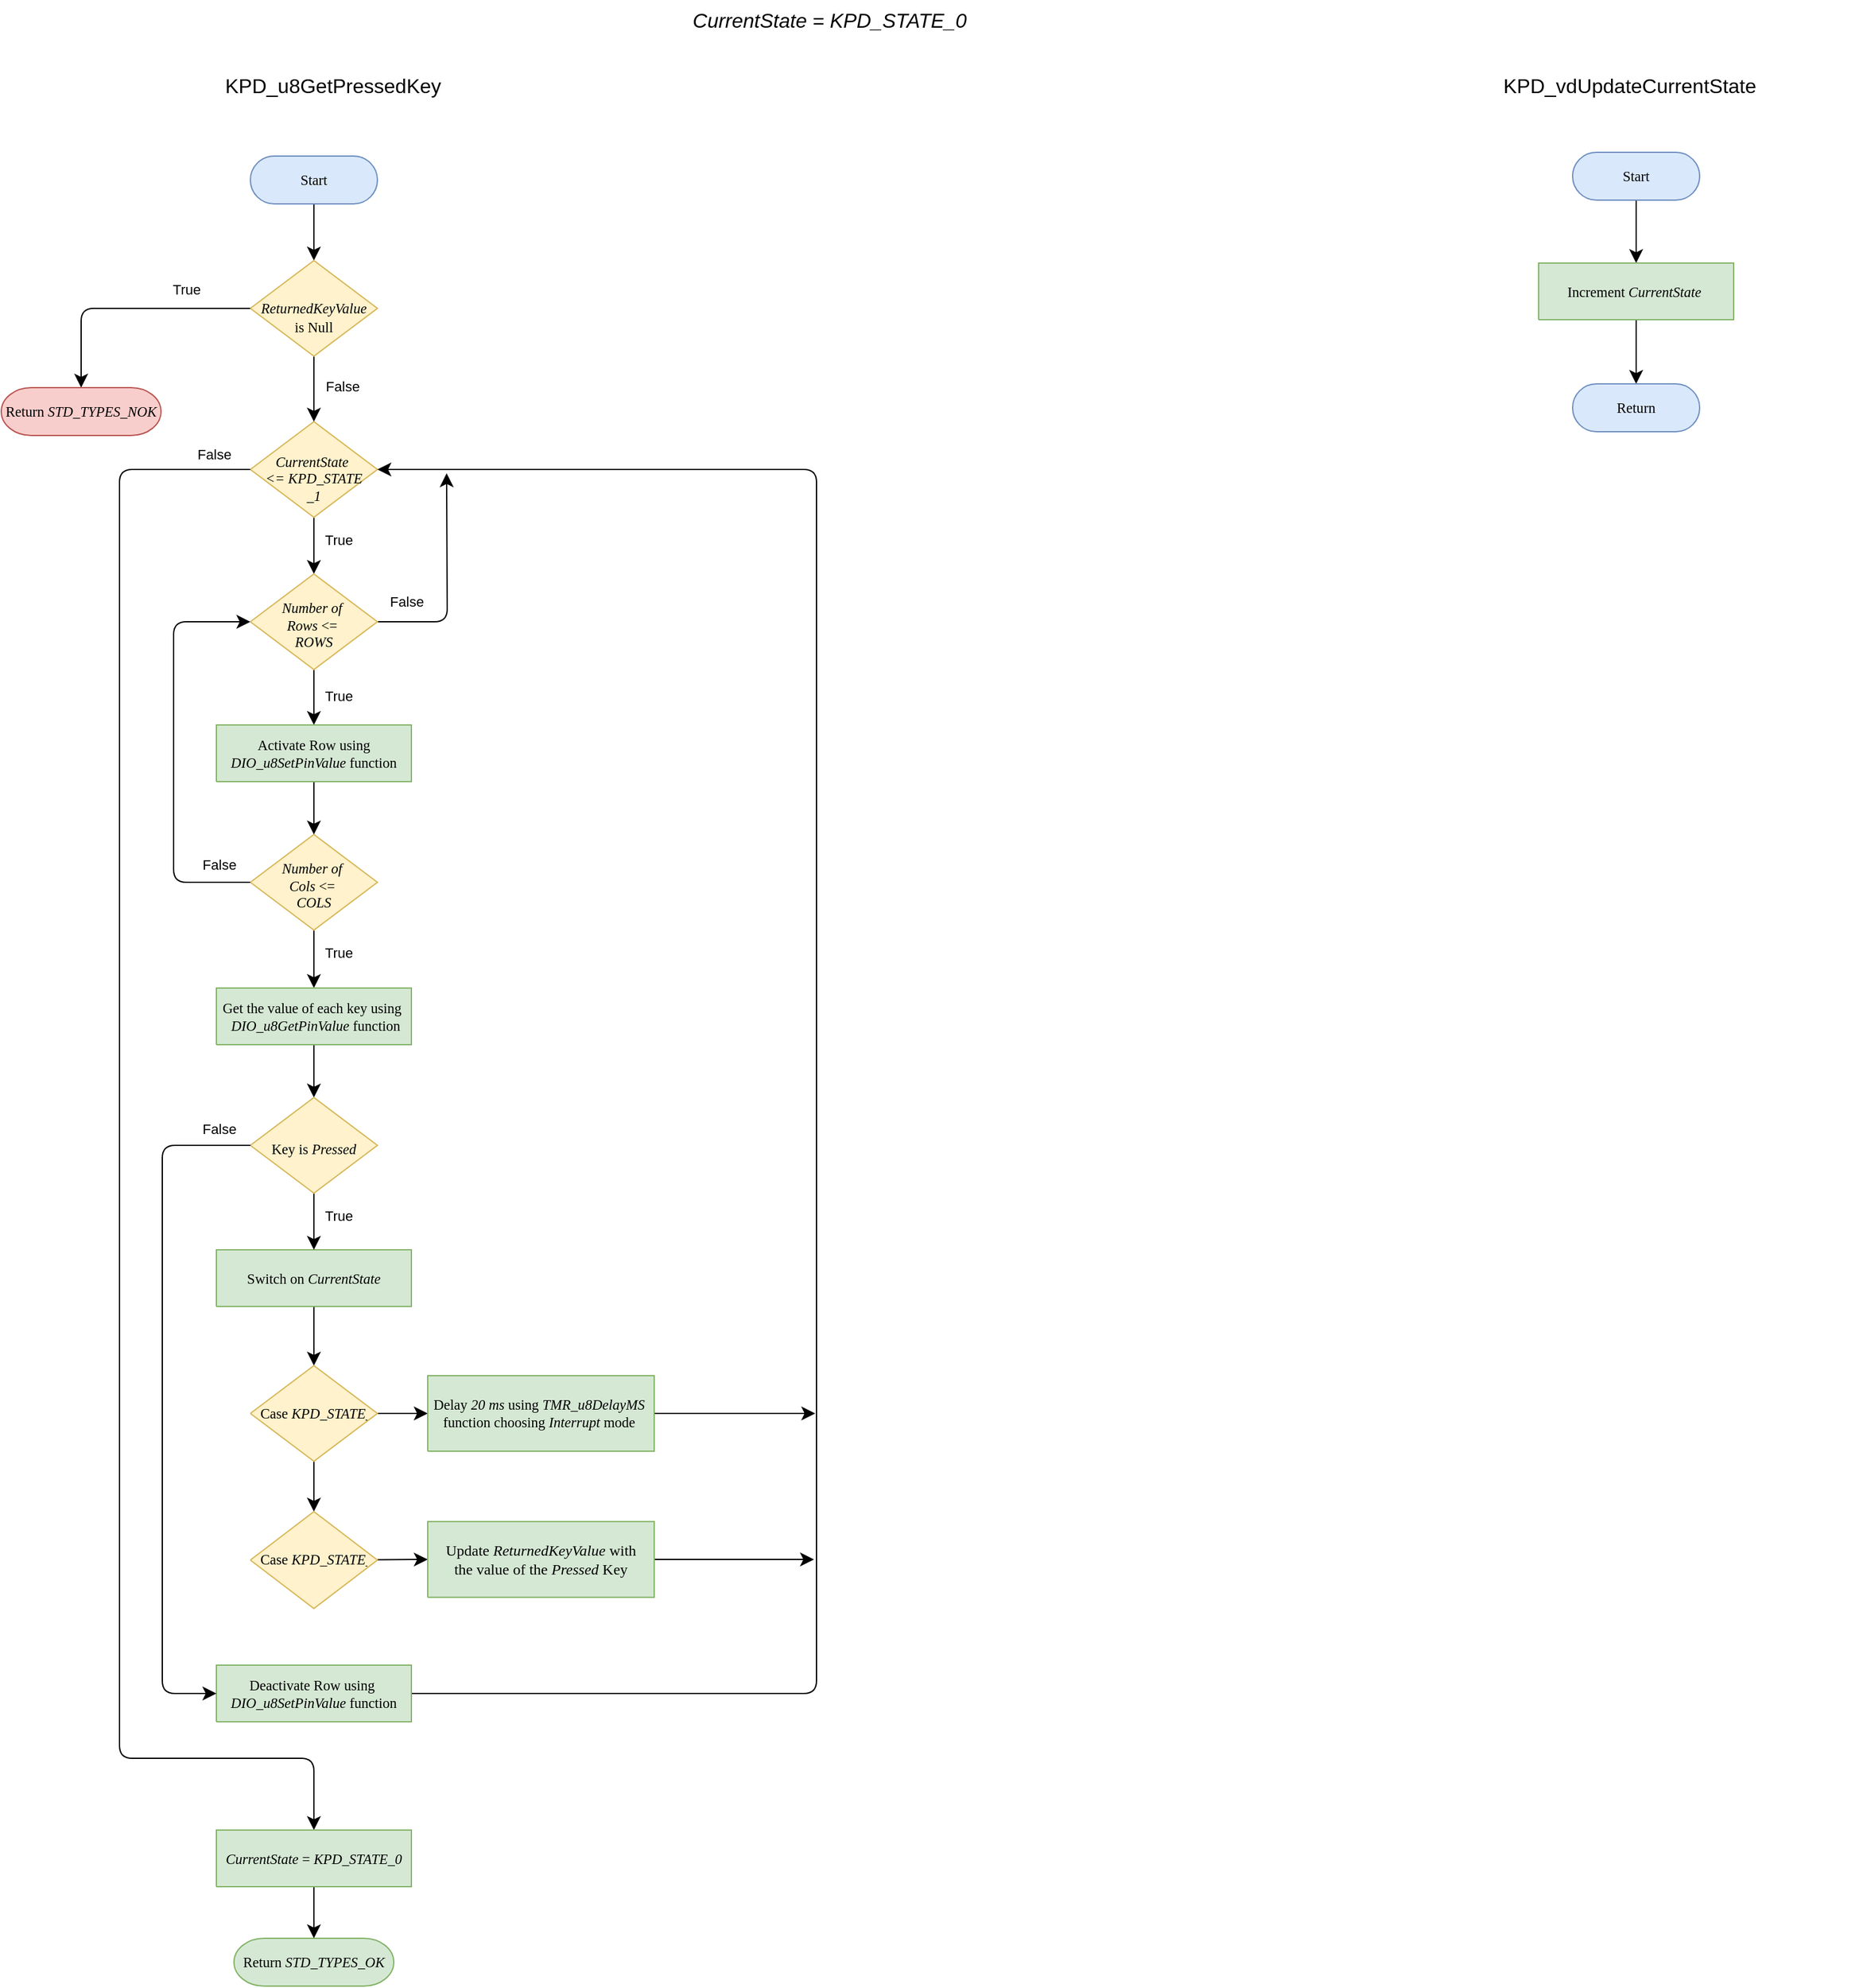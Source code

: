 <mxfile version="21.2.8" type="device">
  <diagram name="Page-1" id="y0cKWogB6r5NNpVu2QZQ">
    <mxGraphModel dx="2709" dy="2020" grid="0" gridSize="10" guides="1" tooltips="1" connect="1" arrows="1" fold="1" page="0" pageScale="1" pageWidth="850" pageHeight="1100" math="0" shadow="0">
      <root>
        <mxCell id="0" />
        <mxCell id="1" parent="0" />
        <mxCell id="PlrYenTeOhxwp2MikI-f-1" value="KPD_u8GetPressedKey" style="text;whiteSpace=wrap;html=1;fontSize=16;" parent="1" vertex="1">
          <mxGeometry x="-393" y="-674" width="145" height="41" as="geometry" />
        </mxCell>
        <mxCell id="PlrYenTeOhxwp2MikI-f-78" style="edgeStyle=none;curved=1;rounded=0;orthogonalLoop=1;jettySize=auto;html=1;entryX=0.5;entryY=0;entryDx=0;entryDy=0;entryPerimeter=0;fontSize=12;startSize=8;endSize=8;" parent="1" source="PlrYenTeOhxwp2MikI-f-3" target="PlrYenTeOhxwp2MikI-f-71" edge="1">
          <mxGeometry relative="1" as="geometry" />
        </mxCell>
        <UserObject label="&lt;div style=&quot;font-size: 1px&quot;&gt;&lt;font style=&quot;font-size: 11.29px; direction: ltr; letter-spacing: 0px; line-height: 120%; opacity: 1;&quot;&gt;Start&lt;br&gt;&lt;/font&gt;&lt;/div&gt;" Function="EN_DIO_Error_T DIO_init(uint8_t pinNumber, EN_DIO_PORT_T portNumber, EN_DIO_DIRECTION_T direction);" tags="Flowchart" id="PlrYenTeOhxwp2MikI-f-3">
          <mxCell style="verticalAlign=middle;align=center;overflow=width;vsdxID=30;fillColor=#dae8fc;shape=stencil(tVLREoIgEPwaHnEQxsl3s/9gEpSJwDko7e+DsEkze2l627vdu5uFRaxyHe8FosR5sCcxqMZ3iO0Rpcp0ApQPCLEasUpaEC3Yi2lS3fOojOhsr3HDmObyMtsVcYqS29Qh5FEfklwrM5OXeUa/yjkcAwfr7TDpiyTfXvjkMR+Vw2A998qaBac5tAKHU1hq3i4oNwjRr9ofvayt/+Rk+yX/4iWA159KpXWKxJx/z0Bopfyw+g4=);strokeColor=#6c8ebf;spacingTop=-1;spacingBottom=-1;spacingLeft=-1;spacingRight=-1;points=[[0.5,1,0],[0.5,0,0],[0,0.5,0],[1,0.5,0]];labelBackgroundColor=none;rounded=1;html=1;whiteSpace=wrap;fontFamily=Calibri;" parent="1" vertex="1">
            <mxGeometry x="-371" y="-602" width="101" height="38" as="geometry" />
          </mxCell>
        </UserObject>
        <mxCell id="PlrYenTeOhxwp2MikI-f-4" style="edgeStyle=none;curved=1;rounded=0;orthogonalLoop=1;jettySize=auto;html=1;entryX=0.5;entryY=0;entryDx=0;entryDy=0;entryPerimeter=0;fontSize=12;startSize=8;endSize=8;" parent="1" source="PlrYenTeOhxwp2MikI-f-5" target="PlrYenTeOhxwp2MikI-f-8" edge="1">
          <mxGeometry relative="1" as="geometry" />
        </mxCell>
        <UserObject label="&lt;div style=&quot;font-size: 11.29px;&quot;&gt;Switch on &lt;i&gt;CurrentState&lt;/i&gt;&lt;/div&gt;" Function="EN_DIO_Error_T DIO_toggle(uint8_t pinNumber, EN_DIO_PORT_T portNumber);  " tags="Flowchart" id="PlrYenTeOhxwp2MikI-f-5">
          <mxCell style="verticalAlign=middle;align=center;overflow=width;vsdxID=274;fillColor=#d5e8d4;shape=stencil(nZBLDoAgDERP0z3SIyjew0SURgSD+Lu9kMZoXLhwN9O+tukAlrNpJg1SzDH4QW/URgNYgZTkjA4UkwJUgGXng+6DX1zLfmoymdXo17xh5zmRJ6Q42BWCfc2oJfdAr+Yv+AP9Cb7OJ3H/2JG1HNGz/84klThPVCc=);strokeColor=#82b366;spacingTop=-1;spacingBottom=-1;spacingLeft=-1;spacingRight=-1;points=[[0,0.5,0],[1,0.5,0],[0.5,1,0],[0.5,0,0]];labelBackgroundColor=none;rounded=1;html=1;whiteSpace=wrap;fontFamily=Calibri;" parent="1" vertex="1">
            <mxGeometry x="-398" y="267" width="155" height="45" as="geometry" />
          </mxCell>
        </UserObject>
        <mxCell id="PlrYenTeOhxwp2MikI-f-6" style="edgeStyle=none;curved=1;rounded=0;orthogonalLoop=1;jettySize=auto;html=1;fontSize=12;startSize=8;endSize=8;entryX=0;entryY=0.5;entryDx=0;entryDy=0;entryPerimeter=0;" parent="1" source="PlrYenTeOhxwp2MikI-f-8" target="PlrYenTeOhxwp2MikI-f-32" edge="1">
          <mxGeometry relative="1" as="geometry">
            <mxPoint x="-230" y="397" as="targetPoint" />
          </mxGeometry>
        </mxCell>
        <mxCell id="PlrYenTeOhxwp2MikI-f-7" style="edgeStyle=none;curved=1;rounded=0;orthogonalLoop=1;jettySize=auto;html=1;entryX=0.5;entryY=0;entryDx=0;entryDy=0;entryPerimeter=0;fontSize=12;startSize=8;endSize=8;" parent="1" source="PlrYenTeOhxwp2MikI-f-8" target="PlrYenTeOhxwp2MikI-f-12" edge="1">
          <mxGeometry relative="1" as="geometry" />
        </mxCell>
        <UserObject label="" Function="EN_DIO_Error_T DIO_init(uint8_t pinNumber, EN_DIO_PORT_T portNumber, EN_DIO_DIRECTION_T direction);" tags="Flowchart" id="PlrYenTeOhxwp2MikI-f-8">
          <mxCell style="vsdxID=219;fillColor=#fff2cc;shape=stencil(UzV2Ls5ILEhVNTIoLinKz04tz0wpyVA1dlE1MsrMy0gtyiwBslSNXVWNndPyi1LTi/JL81Ig/IJEkEoQKze/DGRCBUSfAUiHkUElhGcK4bpBVOZk5iGpNEVVikeloQHZpsK0YlWLz1QgA+HFtMycHEgIIcujBwlQCBKcxq4A);strokeColor=#d6b656;spacingTop=-1;spacingBottom=-1;spacingLeft=-1;spacingRight=-1;points=[[0,0.5,0],[1,0.5,0],[0.5,0,0],[0.5,1,0]];labelBackgroundColor=none;rounded=1;html=1;whiteSpace=wrap;fontFamily=Calibri;" parent="1" vertex="1">
            <mxGeometry x="-371" y="359" width="101" height="76" as="geometry" />
          </mxCell>
        </UserObject>
        <mxCell id="PlrYenTeOhxwp2MikI-f-9" value="&lt;div style=&quot;font-size: 11.29px;&quot;&gt;Case&lt;i&gt;&amp;nbsp;KPD_STATE_0&lt;/i&gt;&lt;/div&gt;" style="text;vsdxID=219;fillColor=none;gradientColor=none;strokeColor=none;spacingTop=-1;spacingBottom=-1;spacingLeft=-1;spacingRight=-1;points=[[0,0.5,0],[1,0.5,0],[0.5,0,0],[0.5,1,0]];labelBackgroundColor=none;rounded=1;html=1;whiteSpace=wrap;verticalAlign=middle;align=center;overflow=width;;html=1;fontColor=#000000;fontFamily=Calibri;" parent="PlrYenTeOhxwp2MikI-f-8" vertex="1">
          <mxGeometry x="8.16" y="9.42" width="84.67" height="58.15" as="geometry" />
        </mxCell>
        <mxCell id="PlrYenTeOhxwp2MikI-f-10" style="edgeStyle=none;curved=1;rounded=0;orthogonalLoop=1;jettySize=auto;html=1;fontSize=12;startSize=8;endSize=8;" parent="1" source="PlrYenTeOhxwp2MikI-f-12" edge="1">
          <mxGeometry relative="1" as="geometry">
            <mxPoint x="-230" y="513.0" as="targetPoint" />
          </mxGeometry>
        </mxCell>
        <UserObject label="" Function="EN_DIO_Error_T DIO_init(uint8_t pinNumber, EN_DIO_PORT_T portNumber, EN_DIO_DIRECTION_T direction);" tags="Flowchart" id="PlrYenTeOhxwp2MikI-f-12">
          <mxCell style="vsdxID=219;fillColor=#fff2cc;shape=stencil(UzV2Ls5ILEhVNTIoLinKz04tz0wpyVA1dlE1MsrMy0gtyiwBslSNXVWNndPyi1LTi/JL81Ig/IJEkEoQKze/DGRCBUSfAUiHkUElhGcK4bpBVOZk5iGpNEVVikeloQHZpsK0YlWLz1QgA+HFtMycHEgIIcujBwlQCBKcxq4A);strokeColor=#d6b656;spacingTop=-1;spacingBottom=-1;spacingLeft=-1;spacingRight=-1;points=[[0,0.5,0],[1,0.5,0],[0.5,0,0],[0.5,1,0]];labelBackgroundColor=none;rounded=1;html=1;whiteSpace=wrap;fontFamily=Calibri;" parent="1" vertex="1">
            <mxGeometry x="-371" y="475" width="101" height="77" as="geometry" />
          </mxCell>
        </UserObject>
        <mxCell id="PlrYenTeOhxwp2MikI-f-13" value="&lt;div style=&quot;font-size: 11.29px;&quot;&gt;Case&lt;i&gt;&amp;nbsp;KPD_STATE_1&lt;/i&gt;&lt;/div&gt;" style="text;vsdxID=219;fillColor=none;gradientColor=none;strokeColor=none;spacingTop=-1;spacingBottom=-1;spacingLeft=-1;spacingRight=-1;points=[[0,0.5,0],[1,0.5,0],[0.5,0,0],[0.5,1,0]];labelBackgroundColor=none;rounded=1;html=1;whiteSpace=wrap;verticalAlign=middle;align=center;overflow=width;;html=1;fontColor=#000000;fontFamily=Calibri;" parent="PlrYenTeOhxwp2MikI-f-12" vertex="1">
          <mxGeometry x="8.16" y="9.42" width="84.67" height="58.15" as="geometry" />
        </mxCell>
        <mxCell id="iBvcYfaMrLvPAh4WDnF--30" style="edgeStyle=none;curved=1;rounded=0;orthogonalLoop=1;jettySize=auto;html=1;fontSize=12;startSize=8;endSize=8;" edge="1" parent="1" source="PlrYenTeOhxwp2MikI-f-32">
          <mxGeometry relative="1" as="geometry">
            <mxPoint x="78.0" y="397.0" as="targetPoint" />
          </mxGeometry>
        </mxCell>
        <UserObject label="&lt;div style=&quot;font-size: 11.29px;&quot;&gt;Delay &lt;i&gt;20&amp;nbsp;ms&lt;/i&gt; using&amp;nbsp;&lt;i style=&quot;background-color: initial;&quot;&gt;TMR_u8DelayMS&lt;/i&gt;&lt;span style=&quot;background-color: initial;&quot;&gt;&amp;nbsp;&lt;/span&gt;&lt;/div&gt;&lt;div style=&quot;font-size: 11.29px;&quot;&gt;function choosing&amp;nbsp;&lt;i style=&quot;background-color: initial;&quot;&gt;Interrupt&lt;/i&gt;&lt;span style=&quot;background-color: initial;&quot;&gt; mode&amp;nbsp;&lt;/span&gt;&lt;/div&gt;" Function="EN_DIO_Error_T DIO_toggle(uint8_t pinNumber, EN_DIO_PORT_T portNumber);  " tags="Flowchart" id="PlrYenTeOhxwp2MikI-f-32">
          <mxCell style="verticalAlign=middle;align=center;overflow=width;vsdxID=274;fillColor=#d5e8d4;shape=stencil(nZBLDoAgDERP0z3SIyjew0SURgSD+Lu9kMZoXLhwN9O+tukAlrNpJg1SzDH4QW/URgNYgZTkjA4UkwJUgGXng+6DX1zLfmoymdXo17xh5zmRJ6Q42BWCfc2oJfdAr+Yv+AP9Cb7OJ3H/2JG1HNGz/84klThPVCc=);strokeColor=#82b366;spacingTop=-1;spacingBottom=-1;spacingLeft=-1;spacingRight=-1;points=[[0,0.5,0],[1,0.5,0],[0.5,1,0],[0.5,0,0]];labelBackgroundColor=none;rounded=1;html=1;whiteSpace=wrap;fontFamily=Calibri;" parent="1" vertex="1">
            <mxGeometry x="-230" y="367" width="180" height="60" as="geometry" />
          </mxCell>
        </UserObject>
        <mxCell id="PlrYenTeOhxwp2MikI-f-54" style="edgeStyle=orthogonalEdgeStyle;orthogonalLoop=1;jettySize=auto;html=1;fontSize=12;startSize=8;endSize=8;exitX=1;exitY=0.5;exitDx=0;exitDy=0;exitPerimeter=0;strokeColor=none;rounded=1;" parent="1" source="PlrYenTeOhxwp2MikI-f-56" edge="1">
          <mxGeometry relative="1" as="geometry">
            <mxPoint x="-213" y="-352" as="targetPoint" />
          </mxGeometry>
        </mxCell>
        <mxCell id="PlrYenTeOhxwp2MikI-f-55" style="edgeStyle=orthogonalEdgeStyle;rounded=1;orthogonalLoop=1;jettySize=auto;html=1;fontSize=12;startSize=8;endSize=8;exitX=1;exitY=0.5;exitDx=0;exitDy=0;exitPerimeter=0;" parent="1" source="PlrYenTeOhxwp2MikI-f-56" edge="1">
          <mxGeometry relative="1" as="geometry">
            <mxPoint x="-215" y="-350" as="targetPoint" />
          </mxGeometry>
        </mxCell>
        <mxCell id="PlrYenTeOhxwp2MikI-f-60" value="&lt;font style=&quot;font-size: 11px;&quot;&gt;False&lt;/font&gt;" style="text;html=1;align=center;verticalAlign=middle;resizable=0;points=[];autosize=1;strokeColor=none;fillColor=none;fontSize=16;" parent="1" vertex="1">
          <mxGeometry x="-270" y="-266" width="45" height="31" as="geometry" />
        </mxCell>
        <mxCell id="PlrYenTeOhxwp2MikI-f-62" style="edgeStyle=none;curved=1;rounded=0;orthogonalLoop=1;jettySize=auto;html=1;fontSize=12;startSize=8;endSize=8;entryX=0.5;entryY=0;entryDx=0;entryDy=0;entryPerimeter=0;" parent="1" source="PlrYenTeOhxwp2MikI-f-63" target="PlrYenTeOhxwp2MikI-f-56" edge="1">
          <mxGeometry relative="1" as="geometry">
            <mxPoint x="-320.5" y="-273" as="targetPoint" />
          </mxGeometry>
        </mxCell>
        <mxCell id="iBvcYfaMrLvPAh4WDnF--32" style="edgeStyle=orthogonalEdgeStyle;rounded=1;orthogonalLoop=1;jettySize=auto;html=1;fontSize=12;startSize=8;endSize=8;exitX=0;exitY=0.5;exitDx=0;exitDy=0;exitPerimeter=0;entryX=0.5;entryY=0;entryDx=0;entryDy=0;entryPerimeter=0;" edge="1" parent="1" source="PlrYenTeOhxwp2MikI-f-63" target="iBvcYfaMrLvPAh4WDnF--37">
          <mxGeometry relative="1" as="geometry">
            <mxPoint x="-321" y="704" as="targetPoint" />
            <Array as="points">
              <mxPoint x="-475" y="-353" />
              <mxPoint x="-475" y="671" />
              <mxPoint x="-320" y="671" />
            </Array>
          </mxGeometry>
        </mxCell>
        <UserObject label="" Function="EN_DIO_Error_T DIO_init(uint8_t pinNumber, EN_DIO_PORT_T portNumber, EN_DIO_DIRECTION_T direction);" tags="Flowchart" id="PlrYenTeOhxwp2MikI-f-63">
          <mxCell style="vsdxID=219;fillColor=#fff2cc;shape=stencil(UzV2Ls5ILEhVNTIoLinKz04tz0wpyVA1dlE1MsrMy0gtyiwBslSNXVWNndPyi1LTi/JL81Ig/IJEkEoQKze/DGRCBUSfAUiHkUElhGcK4bpBVOZk5iGpNEVVikeloQHZpsK0YlWLz1QgA+HFtMycHEgIIcujBwlQCBKcxq4A);strokeColor=#d6b656;spacingTop=-1;spacingBottom=-1;spacingLeft=-1;spacingRight=-1;points=[[0,0.5,0],[1,0.5,0],[0.5,0,0],[0.5,1,0]];labelBackgroundColor=none;rounded=1;html=1;whiteSpace=wrap;fontFamily=Calibri;" parent="1" vertex="1">
            <mxGeometry x="-371" y="-391" width="101" height="76" as="geometry" />
          </mxCell>
        </UserObject>
        <mxCell id="PlrYenTeOhxwp2MikI-f-64" value="&lt;i style=&quot;border-color: var(--border-color); font-size: 11.29px;&quot;&gt;CurrentState&lt;i style=&quot;background-color: initial; border-color: var(--border-color);&quot;&gt;&amp;nbsp;&lt;/i&gt;&lt;br&gt;&lt;/i&gt;&lt;div style=&quot;font-size: 11.29px;&quot;&gt;&lt;i style=&quot;border-color: var(--border-color);&quot;&gt;&amp;lt;= KPD_STATE&lt;/i&gt;&lt;/div&gt;&lt;div style=&quot;font-size: 11.29px;&quot;&gt;&lt;i style=&quot;border-color: var(--border-color);&quot;&gt;_1&lt;/i&gt;&lt;br&gt;&lt;/div&gt;" style="text;vsdxID=219;fillColor=none;gradientColor=none;strokeColor=none;spacingTop=-1;spacingBottom=-1;spacingLeft=-1;spacingRight=-1;points=[[0,0.5,0],[1,0.5,0],[0.5,0,0],[0.5,1,0]];labelBackgroundColor=none;rounded=1;html=1;whiteSpace=wrap;verticalAlign=middle;align=center;overflow=width;;html=1;fontColor=#000000;fontFamily=Calibri;" parent="PlrYenTeOhxwp2MikI-f-63" vertex="1">
          <mxGeometry x="8.16" y="16" width="84.67" height="57.15" as="geometry" />
        </mxCell>
        <mxCell id="PlrYenTeOhxwp2MikI-f-65" value="&lt;font style=&quot;font-size: 11px;&quot;&gt;True&lt;/font&gt;" style="text;html=1;align=center;verticalAlign=middle;resizable=0;points=[];autosize=1;strokeColor=none;fillColor=none;fontSize=16;" parent="1" vertex="1">
          <mxGeometry x="-321" y="-315" width="40" height="31" as="geometry" />
        </mxCell>
        <mxCell id="PlrYenTeOhxwp2MikI-f-66" value="&lt;font style=&quot;font-size: 11px;&quot;&gt;False&lt;/font&gt;" style="text;html=1;align=center;verticalAlign=middle;resizable=0;points=[];autosize=1;strokeColor=none;fillColor=none;fontSize=16;" parent="1" vertex="1">
          <mxGeometry x="-423" y="-383" width="45" height="31" as="geometry" />
        </mxCell>
        <mxCell id="PlrYenTeOhxwp2MikI-f-70" value="&lt;i&gt;CurrentState = KPD_STATE_0&lt;/i&gt;&lt;i&gt;&lt;br&gt;&lt;/i&gt;" style="text;html=1;align=center;verticalAlign=middle;resizable=0;points=[];autosize=1;strokeColor=none;fillColor=none;fontSize=16;" parent="1" vertex="1">
          <mxGeometry x="-29" y="-726" width="236" height="31" as="geometry" />
        </mxCell>
        <mxCell id="PlrYenTeOhxwp2MikI-f-76" style="edgeStyle=orthogonalEdgeStyle;rounded=1;orthogonalLoop=1;jettySize=auto;html=1;fontSize=12;startSize=8;endSize=8;exitX=0;exitY=0.5;exitDx=0;exitDy=0;exitPerimeter=0;entryX=0.5;entryY=0;entryDx=0;entryDy=0;entryPerimeter=0;" parent="1" source="PlrYenTeOhxwp2MikI-f-71" target="PlrYenTeOhxwp2MikI-f-74" edge="1">
          <mxGeometry relative="1" as="geometry">
            <mxPoint x="-503" y="-374" as="targetPoint" />
          </mxGeometry>
        </mxCell>
        <mxCell id="PlrYenTeOhxwp2MikI-f-82" style="edgeStyle=none;curved=1;rounded=0;orthogonalLoop=1;jettySize=auto;html=1;entryX=0.5;entryY=0;entryDx=0;entryDy=0;entryPerimeter=0;fontSize=12;startSize=8;endSize=8;" parent="1" source="PlrYenTeOhxwp2MikI-f-71" target="PlrYenTeOhxwp2MikI-f-63" edge="1">
          <mxGeometry relative="1" as="geometry" />
        </mxCell>
        <UserObject label="" Function="EN_DIO_Error_T DIO_init(uint8_t pinNumber, EN_DIO_PORT_T portNumber, EN_DIO_DIRECTION_T direction);" tags="Flowchart" id="PlrYenTeOhxwp2MikI-f-71">
          <mxCell style="vsdxID=219;fillColor=#fff2cc;shape=stencil(UzV2Ls5ILEhVNTIoLinKz04tz0wpyVA1dlE1MsrMy0gtyiwBslSNXVWNndPyi1LTi/JL81Ig/IJEkEoQKze/DGRCBUSfAUiHkUElhGcK4bpBVOZk5iGpNEVVikeloQHZpsK0YlWLz1QgA+HFtMycHEgIIcujBwlQCBKcxq4A);strokeColor=#d6b656;spacingTop=-1;spacingBottom=-1;spacingLeft=-1;spacingRight=-1;points=[[0,0.5,0],[1,0.5,0],[0.5,0,0],[0.5,1,0]];labelBackgroundColor=none;rounded=1;html=1;whiteSpace=wrap;fontFamily=Calibri;" parent="1" vertex="1">
            <mxGeometry x="-371" y="-519" width="101" height="76" as="geometry" />
          </mxCell>
        </UserObject>
        <mxCell id="PlrYenTeOhxwp2MikI-f-72" value="&lt;span style=&quot;font-size: 11.29px;&quot;&gt;&lt;i&gt;ReturnedKeyValue&lt;/i&gt;&lt;br&gt;is Null&lt;br&gt;&lt;/span&gt;" style="text;vsdxID=219;fillColor=none;gradientColor=none;strokeColor=none;spacingTop=-1;spacingBottom=-1;spacingLeft=-1;spacingRight=-1;points=[[0,0.5,0],[1,0.5,0],[0.5,0,0],[0.5,1,0]];labelBackgroundColor=none;rounded=1;html=1;whiteSpace=wrap;verticalAlign=middle;align=center;overflow=width;;html=1;fontColor=#000000;fontFamily=Calibri;" parent="PlrYenTeOhxwp2MikI-f-71" vertex="1">
          <mxGeometry x="8.16" y="16" width="84.67" height="57.15" as="geometry" />
        </mxCell>
        <UserObject label="&lt;div style=&quot;font-size: 1px&quot;&gt;&lt;font style=&quot;font-size: 11.29px; direction: ltr; letter-spacing: 0px; line-height: 120%; opacity: 1;&quot;&gt;Return &lt;i&gt;STD_TYPES_NOK&lt;/i&gt;&lt;br&gt;&lt;/font&gt;&lt;/div&gt;" Function="EN_DIO_Error_T DIO_init(uint8_t pinNumber, EN_DIO_PORT_T portNumber, EN_DIO_DIRECTION_T direction);" tags="Flowchart" id="PlrYenTeOhxwp2MikI-f-74">
          <mxCell style="verticalAlign=middle;align=center;overflow=width;vsdxID=55;fillColor=#f8cecc;shape=stencil(tVLREoIgEPwaHnEQxsl3s/9gEpSJwDko7e+DsEkze2l627vdu5uFRaxyHe8FosR5sCcxqMZ3iO0Rpcp0ApQPCLEasUpaEC3Yi2lS3fOojOhsr3HDmObyMtsVcYqS29Qh5FEfklwrM5OXeUa/yjkcAwfr7TDpiyTfXvjkMR+Vw2A998qaBac5tAKHU1hq3i4oNwjRr9ofvayt/+Rk+yX/4iWA159KpXWKxJx/z0Bopfyw+g4=);strokeColor=#b85450;spacingTop=-1;spacingBottom=-1;spacingLeft=-1;spacingRight=-1;points=[[0.5,1,0],[0.5,0,0],[0,0.5,0],[1,0.5,0]];labelBackgroundColor=none;rounded=1;html=1;whiteSpace=wrap;fontFamily=Calibri;" parent="1" vertex="1">
            <mxGeometry x="-569" y="-418" width="127" height="38" as="geometry" />
          </mxCell>
        </UserObject>
        <UserObject label="&lt;div style=&quot;font-size: 1px&quot;&gt;&lt;font style=&quot;font-size: 11.29px; direction: ltr; letter-spacing: 0px; line-height: 120%; opacity: 1;&quot;&gt;Return &lt;i&gt;STD_TYPES_OK&lt;/i&gt;&lt;br&gt;&lt;/font&gt;&lt;/div&gt;" Function="EN_DIO_Error_T DIO_init(uint8_t pinNumber, EN_DIO_PORT_T portNumber, EN_DIO_DIRECTION_T direction);" tags="Flowchart" id="PlrYenTeOhxwp2MikI-f-75">
          <mxCell style="verticalAlign=middle;align=center;overflow=width;vsdxID=55;fillColor=#d5e8d4;shape=stencil(tVLREoIgEPwaHnEQxsl3s/9gEpSJwDko7e+DsEkze2l627vdu5uFRaxyHe8FosR5sCcxqMZ3iO0Rpcp0ApQPCLEasUpaEC3Yi2lS3fOojOhsr3HDmObyMtsVcYqS29Qh5FEfklwrM5OXeUa/yjkcAwfr7TDpiyTfXvjkMR+Vw2A998qaBac5tAKHU1hq3i4oNwjRr9ofvayt/+Rk+yX/4iWA159KpXWKxJx/z0Bopfyw+g4=);strokeColor=#82b366;spacingTop=-1;spacingBottom=-1;spacingLeft=-1;spacingRight=-1;points=[[0.5,1,0],[0.5,0,0],[0,0.5,0],[1,0.5,0]];labelBackgroundColor=none;rounded=1;html=1;whiteSpace=wrap;fontFamily=Calibri;" parent="1" vertex="1">
            <mxGeometry x="-384" y="814" width="127" height="38" as="geometry" />
          </mxCell>
        </UserObject>
        <mxCell id="PlrYenTeOhxwp2MikI-f-77" value="&lt;font style=&quot;font-size: 11px;&quot;&gt;True&lt;/font&gt;" style="text;html=1;align=center;verticalAlign=middle;resizable=0;points=[];autosize=1;strokeColor=none;fillColor=none;fontSize=16;" parent="1" vertex="1">
          <mxGeometry x="-442" y="-514" width="40" height="31" as="geometry" />
        </mxCell>
        <mxCell id="PlrYenTeOhxwp2MikI-f-83" value="&lt;font style=&quot;font-size: 11px;&quot;&gt;False&lt;/font&gt;" style="text;html=1;align=center;verticalAlign=middle;resizable=0;points=[];autosize=1;strokeColor=none;fillColor=none;fontSize=16;" parent="1" vertex="1">
          <mxGeometry x="-321" y="-437" width="45" height="31" as="geometry" />
        </mxCell>
        <mxCell id="iBvcYfaMrLvPAh4WDnF--12" style="edgeStyle=none;curved=1;rounded=0;orthogonalLoop=1;jettySize=auto;html=1;entryX=0.5;entryY=0;entryDx=0;entryDy=0;entryPerimeter=0;fontSize=12;startSize=8;endSize=8;" edge="1" parent="1" source="PlrYenTeOhxwp2MikI-f-56" target="iBvcYfaMrLvPAh4WDnF--3">
          <mxGeometry relative="1" as="geometry" />
        </mxCell>
        <UserObject label="" Function="EN_DIO_Error_T DIO_init(uint8_t pinNumber, EN_DIO_PORT_T portNumber, EN_DIO_DIRECTION_T direction);" tags="Flowchart" id="PlrYenTeOhxwp2MikI-f-56">
          <mxCell style="vsdxID=219;fillColor=#fff2cc;shape=stencil(UzV2Ls5ILEhVNTIoLinKz04tz0wpyVA1dlE1MsrMy0gtyiwBslSNXVWNndPyi1LTi/JL81Ig/IJEkEoQKze/DGRCBUSfAUiHkUElhGcK4bpBVOZk5iGpNEVVikeloQHZpsK0YlWLz1QgA+HFtMycHEgIIcujBwlQCBKcxq4A);strokeColor=#d6b656;spacingTop=-1;spacingBottom=-1;spacingLeft=-1;spacingRight=-1;points=[[0,0.5,0],[1,0.5,0],[0.5,0,0],[0.5,1,0]];labelBackgroundColor=none;rounded=1;html=1;whiteSpace=wrap;fontFamily=Calibri;" parent="1" vertex="1">
            <mxGeometry x="-371" y="-270" width="101" height="76" as="geometry" />
          </mxCell>
        </UserObject>
        <mxCell id="PlrYenTeOhxwp2MikI-f-57" value="&lt;div style=&quot;font-size: 11.29px;&quot;&gt;&lt;i&gt;Number of&amp;nbsp;&lt;/i&gt;&lt;/div&gt;&lt;div style=&quot;font-size: 11.29px;&quot;&gt;&lt;i&gt;Rows&lt;/i&gt;&amp;nbsp;&amp;lt;=&amp;nbsp;&lt;/div&gt;&lt;div style=&quot;font-size: 11.29px;&quot;&gt;&lt;i&gt;ROWS&lt;/i&gt;&lt;/div&gt;" style="text;vsdxID=219;fillColor=none;gradientColor=none;strokeColor=none;spacingTop=-1;spacingBottom=-1;spacingLeft=-1;spacingRight=-1;points=[[0,0.5,0],[1,0.5,0],[0.5,0,0],[0.5,1,0]];labelBackgroundColor=none;rounded=1;html=1;whiteSpace=wrap;verticalAlign=middle;align=center;overflow=width;;html=1;fontColor=#000000;fontFamily=Calibri;" parent="PlrYenTeOhxwp2MikI-f-56" vertex="1">
          <mxGeometry x="8.16" y="12.0" width="84.67" height="57.15" as="geometry" />
        </mxCell>
        <mxCell id="iBvcYfaMrLvPAh4WDnF--4" style="edgeStyle=orthogonalEdgeStyle;rounded=1;orthogonalLoop=1;jettySize=auto;html=1;entryX=0;entryY=0.5;entryDx=0;entryDy=0;entryPerimeter=0;fontSize=12;startSize=8;endSize=8;exitX=0;exitY=0.5;exitDx=0;exitDy=0;exitPerimeter=0;" edge="1" parent="1" source="iBvcYfaMrLvPAh4WDnF--1" target="PlrYenTeOhxwp2MikI-f-56">
          <mxGeometry relative="1" as="geometry">
            <Array as="points">
              <mxPoint x="-432" y="-25" />
              <mxPoint x="-432" y="-232" />
            </Array>
          </mxGeometry>
        </mxCell>
        <mxCell id="iBvcYfaMrLvPAh4WDnF--10" style="edgeStyle=none;curved=1;rounded=0;orthogonalLoop=1;jettySize=auto;html=1;entryX=0.5;entryY=0;entryDx=0;entryDy=0;entryPerimeter=0;fontSize=12;startSize=8;endSize=8;" edge="1" parent="1" source="iBvcYfaMrLvPAh4WDnF--1" target="iBvcYfaMrLvPAh4WDnF--5">
          <mxGeometry relative="1" as="geometry" />
        </mxCell>
        <UserObject label="" Function="EN_DIO_Error_T DIO_init(uint8_t pinNumber, EN_DIO_PORT_T portNumber, EN_DIO_DIRECTION_T direction);" tags="Flowchart" id="iBvcYfaMrLvPAh4WDnF--1">
          <mxCell style="vsdxID=219;fillColor=#fff2cc;shape=stencil(UzV2Ls5ILEhVNTIoLinKz04tz0wpyVA1dlE1MsrMy0gtyiwBslSNXVWNndPyi1LTi/JL81Ig/IJEkEoQKze/DGRCBUSfAUiHkUElhGcK4bpBVOZk5iGpNEVVikeloQHZpsK0YlWLz1QgA+HFtMycHEgIIcujBwlQCBKcxq4A);strokeColor=#d6b656;spacingTop=-1;spacingBottom=-1;spacingLeft=-1;spacingRight=-1;points=[[0,0.5,0],[1,0.5,0],[0.5,0,0],[0.5,1,0]];labelBackgroundColor=none;rounded=1;html=1;whiteSpace=wrap;fontFamily=Calibri;" vertex="1" parent="1">
            <mxGeometry x="-371" y="-63" width="101" height="76" as="geometry" />
          </mxCell>
        </UserObject>
        <mxCell id="iBvcYfaMrLvPAh4WDnF--2" value="&lt;div style=&quot;font-size: 11.29px;&quot;&gt;&lt;i&gt;Number of&amp;nbsp;&lt;/i&gt;&lt;/div&gt;&lt;div style=&quot;font-size: 11.29px;&quot;&gt;&lt;i&gt;Cols&lt;/i&gt; &amp;lt;=&amp;nbsp;&lt;/div&gt;&lt;div style=&quot;font-size: 11.29px;&quot;&gt;&lt;i&gt;COLS&lt;/i&gt;&lt;/div&gt;" style="text;vsdxID=219;fillColor=none;gradientColor=none;strokeColor=none;spacingTop=-1;spacingBottom=-1;spacingLeft=-1;spacingRight=-1;points=[[0,0.5,0],[1,0.5,0],[0.5,0,0],[0.5,1,0]];labelBackgroundColor=none;rounded=1;html=1;whiteSpace=wrap;verticalAlign=middle;align=center;overflow=width;;html=1;fontColor=#000000;fontFamily=Calibri;" vertex="1" parent="iBvcYfaMrLvPAh4WDnF--1">
          <mxGeometry x="8.16" y="12.0" width="84.67" height="57.15" as="geometry" />
        </mxCell>
        <mxCell id="iBvcYfaMrLvPAh4WDnF--11" style="edgeStyle=none;curved=1;rounded=0;orthogonalLoop=1;jettySize=auto;html=1;entryX=0.5;entryY=0;entryDx=0;entryDy=0;entryPerimeter=0;fontSize=12;startSize=8;endSize=8;" edge="1" parent="1" source="iBvcYfaMrLvPAh4WDnF--3" target="iBvcYfaMrLvPAh4WDnF--1">
          <mxGeometry relative="1" as="geometry" />
        </mxCell>
        <UserObject label="&lt;div style=&quot;font-size: 11.29px;&quot;&gt;Activate Row using &lt;i&gt;DIO_u8SetPinValue&lt;/i&gt;&amp;nbsp;function&lt;/div&gt;" Function="EN_DIO_Error_T DIO_toggle(uint8_t pinNumber, EN_DIO_PORT_T portNumber);  " tags="Flowchart" id="iBvcYfaMrLvPAh4WDnF--3">
          <mxCell style="verticalAlign=middle;align=center;overflow=width;vsdxID=274;fillColor=#d5e8d4;shape=stencil(nZBLDoAgDERP0z3SIyjew0SURgSD+Lu9kMZoXLhwN9O+tukAlrNpJg1SzDH4QW/URgNYgZTkjA4UkwJUgGXng+6DX1zLfmoymdXo17xh5zmRJ6Q42BWCfc2oJfdAr+Yv+AP9Cb7OJ3H/2JG1HNGz/84klThPVCc=);strokeColor=#82b366;spacingTop=-1;spacingBottom=-1;spacingLeft=-1;spacingRight=-1;points=[[0,0.5,0],[1,0.5,0],[0.5,1,0],[0.5,0,0]];labelBackgroundColor=none;rounded=1;html=1;whiteSpace=wrap;fontFamily=Calibri;" vertex="1" parent="1">
            <mxGeometry x="-398" y="-150" width="155" height="45" as="geometry" />
          </mxCell>
        </UserObject>
        <mxCell id="iBvcYfaMrLvPAh4WDnF--13" style="edgeStyle=none;curved=1;rounded=0;orthogonalLoop=1;jettySize=auto;html=1;entryX=0.5;entryY=0;entryDx=0;entryDy=0;entryPerimeter=0;fontSize=12;startSize=8;endSize=8;" edge="1" parent="1" source="iBvcYfaMrLvPAh4WDnF--5" target="iBvcYfaMrLvPAh4WDnF--6">
          <mxGeometry relative="1" as="geometry" />
        </mxCell>
        <UserObject label="&lt;div style=&quot;font-size: 11.29px;&quot;&gt;Get the value of each key using&amp;nbsp;&lt;/div&gt;&lt;div style=&quot;font-size: 11.29px;&quot;&gt;&amp;nbsp;&lt;i style=&quot;border-color: var(--border-color);&quot;&gt;DIO_u8GetPinValue&lt;/i&gt;&amp;nbsp;function&lt;br&gt;&lt;/div&gt;" Function="EN_DIO_Error_T DIO_toggle(uint8_t pinNumber, EN_DIO_PORT_T portNumber);  " tags="Flowchart" id="iBvcYfaMrLvPAh4WDnF--5">
          <mxCell style="verticalAlign=middle;align=center;overflow=width;vsdxID=274;fillColor=#d5e8d4;shape=stencil(nZBLDoAgDERP0z3SIyjew0SURgSD+Lu9kMZoXLhwN9O+tukAlrNpJg1SzDH4QW/URgNYgZTkjA4UkwJUgGXng+6DX1zLfmoymdXo17xh5zmRJ6Q42BWCfc2oJfdAr+Yv+AP9Cb7OJ3H/2JG1HNGz/84klThPVCc=);strokeColor=#82b366;spacingTop=-1;spacingBottom=-1;spacingLeft=-1;spacingRight=-1;points=[[0,0.5,0],[1,0.5,0],[0.5,1,0],[0.5,0,0]];labelBackgroundColor=none;rounded=1;html=1;whiteSpace=wrap;fontFamily=Calibri;" vertex="1" parent="1">
            <mxGeometry x="-398" y="59" width="155" height="45" as="geometry" />
          </mxCell>
        </UserObject>
        <mxCell id="iBvcYfaMrLvPAh4WDnF--14" style="edgeStyle=none;curved=1;rounded=0;orthogonalLoop=1;jettySize=auto;html=1;fontSize=12;startSize=8;endSize=8;exitX=0.5;exitY=1;exitDx=0;exitDy=0;exitPerimeter=0;" edge="1" parent="1" source="iBvcYfaMrLvPAh4WDnF--6" target="PlrYenTeOhxwp2MikI-f-5">
          <mxGeometry relative="1" as="geometry">
            <mxPoint x="-320.5" y="247.0" as="sourcePoint" />
          </mxGeometry>
        </mxCell>
        <UserObject label="" Function="EN_DIO_Error_T DIO_init(uint8_t pinNumber, EN_DIO_PORT_T portNumber, EN_DIO_DIRECTION_T direction);" tags="Flowchart" id="iBvcYfaMrLvPAh4WDnF--6">
          <mxCell style="vsdxID=219;fillColor=#fff2cc;shape=stencil(UzV2Ls5ILEhVNTIoLinKz04tz0wpyVA1dlE1MsrMy0gtyiwBslSNXVWNndPyi1LTi/JL81Ig/IJEkEoQKze/DGRCBUSfAUiHkUElhGcK4bpBVOZk5iGpNEVVikeloQHZpsK0YlWLz1QgA+HFtMycHEgIIcujBwlQCBKcxq4A);strokeColor=#d6b656;spacingTop=-1;spacingBottom=-1;spacingLeft=-1;spacingRight=-1;points=[[0,0.5,0],[1,0.5,0],[0.5,0,0],[0.5,1,0]];labelBackgroundColor=none;rounded=1;html=1;whiteSpace=wrap;fontFamily=Calibri;" vertex="1" parent="1">
            <mxGeometry x="-371" y="146" width="101" height="76" as="geometry" />
          </mxCell>
        </UserObject>
        <mxCell id="iBvcYfaMrLvPAh4WDnF--7" value="&lt;div style=&quot;font-size: 11.29px;&quot;&gt;Key is &lt;i&gt;Pressed&lt;/i&gt;&lt;/div&gt;" style="text;vsdxID=219;fillColor=none;gradientColor=none;strokeColor=none;spacingTop=-1;spacingBottom=-1;spacingLeft=-1;spacingRight=-1;points=[[0,0.5,0],[1,0.5,0],[0.5,0,0],[0.5,1,0]];labelBackgroundColor=none;rounded=1;html=1;whiteSpace=wrap;verticalAlign=middle;align=center;overflow=width;;html=1;fontColor=#000000;fontFamily=Calibri;" vertex="1" parent="iBvcYfaMrLvPAh4WDnF--6">
          <mxGeometry x="8.16" y="12.0" width="84.67" height="57.15" as="geometry" />
        </mxCell>
        <mxCell id="iBvcYfaMrLvPAh4WDnF--29" style="edgeStyle=none;curved=1;rounded=0;orthogonalLoop=1;jettySize=auto;html=1;fontSize=12;startSize=8;endSize=8;" edge="1" parent="1" source="iBvcYfaMrLvPAh4WDnF--15">
          <mxGeometry relative="1" as="geometry">
            <mxPoint x="77.0" y="512.995" as="targetPoint" />
          </mxGeometry>
        </mxCell>
        <UserObject label="Update &lt;i&gt;ReturnedKeyValue&lt;/i&gt; with &lt;br&gt;the&amp;nbsp;value of the &lt;i&gt;Pressed&lt;/i&gt; Key&lt;br&gt;&lt;div style=&quot;font-size: 11.29px;&quot;&gt;&lt;/div&gt;" Function="EN_DIO_Error_T DIO_toggle(uint8_t pinNumber, EN_DIO_PORT_T portNumber);  " tags="Flowchart" id="iBvcYfaMrLvPAh4WDnF--15">
          <mxCell style="verticalAlign=middle;align=center;overflow=width;vsdxID=274;fillColor=#d5e8d4;shape=stencil(nZBLDoAgDERP0z3SIyjew0SURgSD+Lu9kMZoXLhwN9O+tukAlrNpJg1SzDH4QW/URgNYgZTkjA4UkwJUgGXng+6DX1zLfmoymdXo17xh5zmRJ6Q42BWCfc2oJfdAr+Yv+AP9Cb7OJ3H/2JG1HNGz/84klThPVCc=);strokeColor=#82b366;spacingTop=-1;spacingBottom=-1;spacingLeft=-1;spacingRight=-1;points=[[0,0.5,0],[1,0.5,0],[0.5,1,0],[0.5,0,0]];labelBackgroundColor=none;rounded=1;html=1;whiteSpace=wrap;fontFamily=Calibri;" vertex="1" parent="1">
            <mxGeometry x="-230" y="482.87" width="180" height="60.25" as="geometry" />
          </mxCell>
        </UserObject>
        <mxCell id="iBvcYfaMrLvPAh4WDnF--17" value="&lt;font style=&quot;font-size: 11px;&quot;&gt;False&lt;/font&gt;" style="text;html=1;align=center;verticalAlign=middle;resizable=0;points=[];autosize=1;strokeColor=none;fillColor=none;fontSize=16;" vertex="1" parent="1">
          <mxGeometry x="-419" y="-57" width="45" height="31" as="geometry" />
        </mxCell>
        <mxCell id="iBvcYfaMrLvPAh4WDnF--18" value="&lt;font style=&quot;font-size: 11px;&quot;&gt;True&lt;/font&gt;" style="text;html=1;align=center;verticalAlign=middle;resizable=0;points=[];autosize=1;strokeColor=none;fillColor=none;fontSize=16;" vertex="1" parent="1">
          <mxGeometry x="-321" y="13" width="40" height="31" as="geometry" />
        </mxCell>
        <mxCell id="iBvcYfaMrLvPAh4WDnF--19" value="&lt;font style=&quot;font-size: 11px;&quot;&gt;True&lt;/font&gt;" style="text;html=1;align=center;verticalAlign=middle;resizable=0;points=[];autosize=1;strokeColor=none;fillColor=none;fontSize=16;" vertex="1" parent="1">
          <mxGeometry x="-321" y="-191" width="40" height="31" as="geometry" />
        </mxCell>
        <mxCell id="iBvcYfaMrLvPAh4WDnF--20" value="&lt;font style=&quot;font-size: 11px;&quot;&gt;True&lt;/font&gt;" style="text;html=1;align=center;verticalAlign=middle;resizable=0;points=[];autosize=1;strokeColor=none;fillColor=none;fontSize=16;" vertex="1" parent="1">
          <mxGeometry x="-321" y="222" width="40" height="31" as="geometry" />
        </mxCell>
        <mxCell id="iBvcYfaMrLvPAh4WDnF--28" style="edgeStyle=orthogonalEdgeStyle;rounded=1;orthogonalLoop=1;jettySize=auto;html=1;fontSize=12;startSize=8;endSize=8;entryX=1;entryY=0.5;entryDx=0;entryDy=0;entryPerimeter=0;exitX=1;exitY=0.5;exitDx=0;exitDy=0;exitPerimeter=0;" edge="1" parent="1" source="iBvcYfaMrLvPAh4WDnF--21" target="PlrYenTeOhxwp2MikI-f-63">
          <mxGeometry relative="1" as="geometry">
            <mxPoint x="77.0" y="619.5" as="targetPoint" />
            <Array as="points">
              <mxPoint x="79" y="620" />
              <mxPoint x="79" y="-353" />
            </Array>
          </mxGeometry>
        </mxCell>
        <UserObject label="&lt;div style=&quot;font-size: 11.29px;&quot;&gt;Deactivate Row using&amp;nbsp;&lt;/div&gt;&lt;div style=&quot;font-size: 11.29px;&quot;&gt;&lt;i&gt;DIO_u8SetPinValue&lt;/i&gt; function&lt;/div&gt;" Function="EN_DIO_Error_T DIO_toggle(uint8_t pinNumber, EN_DIO_PORT_T portNumber);  " tags="Flowchart" id="iBvcYfaMrLvPAh4WDnF--21">
          <mxCell style="verticalAlign=middle;align=center;overflow=width;vsdxID=274;fillColor=#d5e8d4;shape=stencil(nZBLDoAgDERP0z3SIyjew0SURgSD+Lu9kMZoXLhwN9O+tukAlrNpJg1SzDH4QW/URgNYgZTkjA4UkwJUgGXng+6DX1zLfmoymdXo17xh5zmRJ6Q42BWCfc2oJfdAr+Yv+AP9Cb7OJ3H/2JG1HNGz/84klThPVCc=);strokeColor=#82b366;spacingTop=-1;spacingBottom=-1;spacingLeft=-1;spacingRight=-1;points=[[0,0.5,0],[1,0.5,0],[0.5,1,0],[0.5,0,0]];labelBackgroundColor=none;rounded=1;html=1;whiteSpace=wrap;fontFamily=Calibri;" vertex="1" parent="1">
            <mxGeometry x="-398" y="597" width="155" height="45" as="geometry" />
          </mxCell>
        </UserObject>
        <mxCell id="iBvcYfaMrLvPAh4WDnF--22" style="edgeStyle=orthogonalEdgeStyle;rounded=1;orthogonalLoop=1;jettySize=auto;html=1;entryX=0;entryY=0.5;entryDx=0;entryDy=0;entryPerimeter=0;fontSize=12;startSize=8;endSize=8;exitX=0;exitY=0.5;exitDx=0;exitDy=0;exitPerimeter=0;" edge="1" parent="1" source="iBvcYfaMrLvPAh4WDnF--6" target="iBvcYfaMrLvPAh4WDnF--21">
          <mxGeometry relative="1" as="geometry">
            <Array as="points">
              <mxPoint x="-441" y="184" />
              <mxPoint x="-441" y="620" />
            </Array>
          </mxGeometry>
        </mxCell>
        <mxCell id="iBvcYfaMrLvPAh4WDnF--23" value="&lt;font style=&quot;font-size: 11px;&quot;&gt;False&lt;/font&gt;" style="text;html=1;align=center;verticalAlign=middle;resizable=0;points=[];autosize=1;strokeColor=none;fillColor=none;fontSize=16;" vertex="1" parent="1">
          <mxGeometry x="-419" y="153" width="45" height="31" as="geometry" />
        </mxCell>
        <mxCell id="iBvcYfaMrLvPAh4WDnF--25" value="KPD_vdUpdateCurrentState" style="text;whiteSpace=wrap;html=1;fontSize=16;" vertex="1" parent="1">
          <mxGeometry x="623" y="-674" width="290" height="41" as="geometry" />
        </mxCell>
        <mxCell id="iBvcYfaMrLvPAh4WDnF--39" style="edgeStyle=none;curved=1;rounded=0;orthogonalLoop=1;jettySize=auto;html=1;fontSize=12;startSize=8;endSize=8;" edge="1" parent="1" source="iBvcYfaMrLvPAh4WDnF--26" target="iBvcYfaMrLvPAh4WDnF--35">
          <mxGeometry relative="1" as="geometry" />
        </mxCell>
        <UserObject label="&lt;div style=&quot;font-size: 1px&quot;&gt;&lt;font style=&quot;font-size: 11.29px; direction: ltr; letter-spacing: 0px; line-height: 120%; opacity: 1;&quot;&gt;Start&lt;br&gt;&lt;/font&gt;&lt;/div&gt;" Function="EN_DIO_Error_T DIO_init(uint8_t pinNumber, EN_DIO_PORT_T portNumber, EN_DIO_DIRECTION_T direction);" tags="Flowchart" id="iBvcYfaMrLvPAh4WDnF--26">
          <mxCell style="verticalAlign=middle;align=center;overflow=width;vsdxID=30;fillColor=#dae8fc;shape=stencil(tVLREoIgEPwaHnEQxsl3s/9gEpSJwDko7e+DsEkze2l627vdu5uFRaxyHe8FosR5sCcxqMZ3iO0Rpcp0ApQPCLEasUpaEC3Yi2lS3fOojOhsr3HDmObyMtsVcYqS29Qh5FEfklwrM5OXeUa/yjkcAwfr7TDpiyTfXvjkMR+Vw2A998qaBac5tAKHU1hq3i4oNwjRr9ofvayt/+Rk+yX/4iWA159KpXWKxJx/z0Bopfyw+g4=);strokeColor=#6c8ebf;spacingTop=-1;spacingBottom=-1;spacingLeft=-1;spacingRight=-1;points=[[0.5,1,0],[0.5,0,0],[0,0.5,0],[1,0.5,0]];labelBackgroundColor=none;rounded=1;html=1;whiteSpace=wrap;fontFamily=Calibri;" vertex="1" parent="1">
            <mxGeometry x="680" y="-605" width="101" height="38" as="geometry" />
          </mxCell>
        </UserObject>
        <mxCell id="iBvcYfaMrLvPAh4WDnF--42" style="edgeStyle=none;curved=1;rounded=0;orthogonalLoop=1;jettySize=auto;html=1;fontSize=12;startSize=8;endSize=8;" edge="1" parent="1" source="iBvcYfaMrLvPAh4WDnF--35" target="iBvcYfaMrLvPAh4WDnF--36">
          <mxGeometry relative="1" as="geometry" />
        </mxCell>
        <UserObject label="&lt;div style=&quot;font-size: 11.29px;&quot;&gt;Increment &lt;i&gt;CurrentState&amp;nbsp;&lt;/i&gt;&lt;/div&gt;" Function="EN_DIO_Error_T DIO_toggle(uint8_t pinNumber, EN_DIO_PORT_T portNumber);  " tags="Flowchart" id="iBvcYfaMrLvPAh4WDnF--35">
          <mxCell style="verticalAlign=middle;align=center;overflow=width;vsdxID=274;fillColor=#d5e8d4;shape=stencil(nZBLDoAgDERP0z3SIyjew0SURgSD+Lu9kMZoXLhwN9O+tukAlrNpJg1SzDH4QW/URgNYgZTkjA4UkwJUgGXng+6DX1zLfmoymdXo17xh5zmRJ6Q42BWCfc2oJfdAr+Yv+AP9Cb7OJ3H/2JG1HNGz/84klThPVCc=);strokeColor=#82b366;spacingTop=-1;spacingBottom=-1;spacingLeft=-1;spacingRight=-1;points=[[0,0.5,0],[1,0.5,0],[0.5,1,0],[0.5,0,0]];labelBackgroundColor=none;rounded=1;html=1;whiteSpace=wrap;fontFamily=Calibri;" vertex="1" parent="1">
            <mxGeometry x="653" y="-517" width="155" height="45" as="geometry" />
          </mxCell>
        </UserObject>
        <UserObject label="&lt;div style=&quot;font-size: 1px&quot;&gt;&lt;font style=&quot;font-size: 11.29px; direction: ltr; letter-spacing: 0px; line-height: 120%; opacity: 1;&quot;&gt;Return&lt;br&gt;&lt;/font&gt;&lt;/div&gt;" Function="EN_DIO_Error_T DIO_init(uint8_t pinNumber, EN_DIO_PORT_T portNumber, EN_DIO_DIRECTION_T direction);" tags="Flowchart" id="iBvcYfaMrLvPAh4WDnF--36">
          <mxCell style="verticalAlign=middle;align=center;overflow=width;vsdxID=30;fillColor=#dae8fc;shape=stencil(tVLREoIgEPwaHnEQxsl3s/9gEpSJwDko7e+DsEkze2l627vdu5uFRaxyHe8FosR5sCcxqMZ3iO0Rpcp0ApQPCLEasUpaEC3Yi2lS3fOojOhsr3HDmObyMtsVcYqS29Qh5FEfklwrM5OXeUa/yjkcAwfr7TDpiyTfXvjkMR+Vw2A998qaBac5tAKHU1hq3i4oNwjRr9ofvayt/+Rk+yX/4iWA159KpXWKxJx/z0Bopfyw+g4=);strokeColor=#6c8ebf;spacingTop=-1;spacingBottom=-1;spacingLeft=-1;spacingRight=-1;points=[[0.5,1,0],[0.5,0,0],[0,0.5,0],[1,0.5,0]];labelBackgroundColor=none;rounded=1;html=1;whiteSpace=wrap;fontFamily=Calibri;" vertex="1" parent="1">
            <mxGeometry x="680" y="-421" width="101" height="38" as="geometry" />
          </mxCell>
        </UserObject>
        <mxCell id="iBvcYfaMrLvPAh4WDnF--38" style="edgeStyle=none;curved=1;rounded=0;orthogonalLoop=1;jettySize=auto;html=1;fontSize=12;startSize=8;endSize=8;" edge="1" parent="1" source="iBvcYfaMrLvPAh4WDnF--37" target="PlrYenTeOhxwp2MikI-f-75">
          <mxGeometry relative="1" as="geometry" />
        </mxCell>
        <UserObject label="&lt;div style=&quot;font-size: 11.29px;&quot;&gt;&lt;/div&gt;&lt;span style=&quot;border-color: var(--border-color); font-size: 11.29px;&quot;&gt;&lt;i&gt;CurrentState &lt;/i&gt;=&amp;nbsp;&lt;/span&gt;&lt;i style=&quot;border-color: var(--border-color); font-size: 11.29px;&quot;&gt;KPD_STATE_0&lt;/i&gt;" Function="EN_DIO_Error_T DIO_toggle(uint8_t pinNumber, EN_DIO_PORT_T portNumber);  " tags="Flowchart" id="iBvcYfaMrLvPAh4WDnF--37">
          <mxCell style="verticalAlign=middle;align=center;overflow=width;vsdxID=274;fillColor=#d5e8d4;shape=stencil(nZBLDoAgDERP0z3SIyjew0SURgSD+Lu9kMZoXLhwN9O+tukAlrNpJg1SzDH4QW/URgNYgZTkjA4UkwJUgGXng+6DX1zLfmoymdXo17xh5zmRJ6Q42BWCfc2oJfdAr+Yv+AP9Cb7OJ3H/2JG1HNGz/84klThPVCc=);strokeColor=#82b366;spacingTop=-1;spacingBottom=-1;spacingLeft=-1;spacingRight=-1;points=[[0,0.5,0],[1,0.5,0],[0.5,1,0],[0.5,0,0]];labelBackgroundColor=none;rounded=1;html=1;whiteSpace=wrap;fontFamily=Calibri;" vertex="1" parent="1">
            <mxGeometry x="-398" y="728" width="155" height="45" as="geometry" />
          </mxCell>
        </UserObject>
      </root>
    </mxGraphModel>
  </diagram>
</mxfile>

